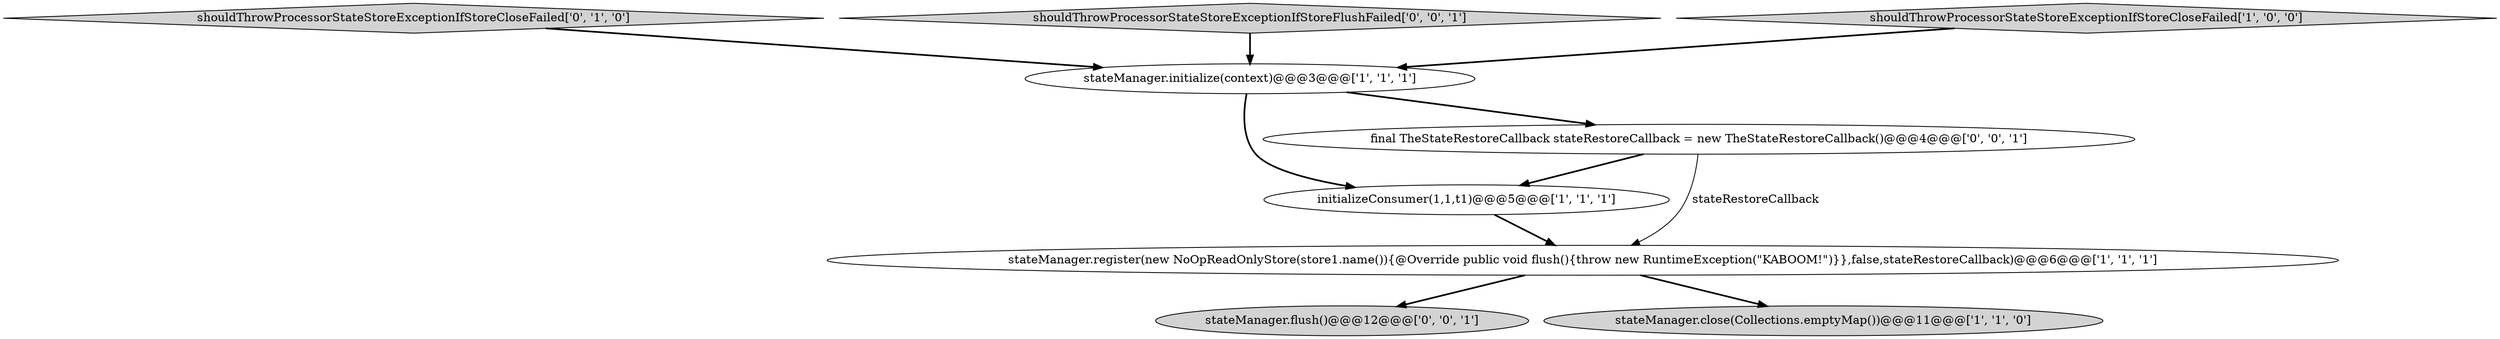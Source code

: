 digraph {
5 [style = filled, label = "shouldThrowProcessorStateStoreExceptionIfStoreCloseFailed['0', '1', '0']", fillcolor = lightgray, shape = diamond image = "AAA0AAABBB2BBB"];
2 [style = filled, label = "initializeConsumer(1,1,t1)@@@5@@@['1', '1', '1']", fillcolor = white, shape = ellipse image = "AAA0AAABBB1BBB"];
1 [style = filled, label = "stateManager.initialize(context)@@@3@@@['1', '1', '1']", fillcolor = white, shape = ellipse image = "AAA0AAABBB1BBB"];
6 [style = filled, label = "final TheStateRestoreCallback stateRestoreCallback = new TheStateRestoreCallback()@@@4@@@['0', '0', '1']", fillcolor = white, shape = ellipse image = "AAA0AAABBB3BBB"];
7 [style = filled, label = "shouldThrowProcessorStateStoreExceptionIfStoreFlushFailed['0', '0', '1']", fillcolor = lightgray, shape = diamond image = "AAA0AAABBB3BBB"];
8 [style = filled, label = "stateManager.flush()@@@12@@@['0', '0', '1']", fillcolor = lightgray, shape = ellipse image = "AAA0AAABBB3BBB"];
0 [style = filled, label = "stateManager.close(Collections.emptyMap())@@@11@@@['1', '1', '0']", fillcolor = lightgray, shape = ellipse image = "AAA0AAABBB1BBB"];
4 [style = filled, label = "shouldThrowProcessorStateStoreExceptionIfStoreCloseFailed['1', '0', '0']", fillcolor = lightgray, shape = diamond image = "AAA0AAABBB1BBB"];
3 [style = filled, label = "stateManager.register(new NoOpReadOnlyStore(store1.name()){@Override public void flush(){throw new RuntimeException(\"KABOOM!\")}},false,stateRestoreCallback)@@@6@@@['1', '1', '1']", fillcolor = white, shape = ellipse image = "AAA0AAABBB1BBB"];
7->1 [style = bold, label=""];
3->0 [style = bold, label=""];
6->3 [style = solid, label="stateRestoreCallback"];
1->6 [style = bold, label=""];
1->2 [style = bold, label=""];
6->2 [style = bold, label=""];
3->8 [style = bold, label=""];
4->1 [style = bold, label=""];
2->3 [style = bold, label=""];
5->1 [style = bold, label=""];
}

